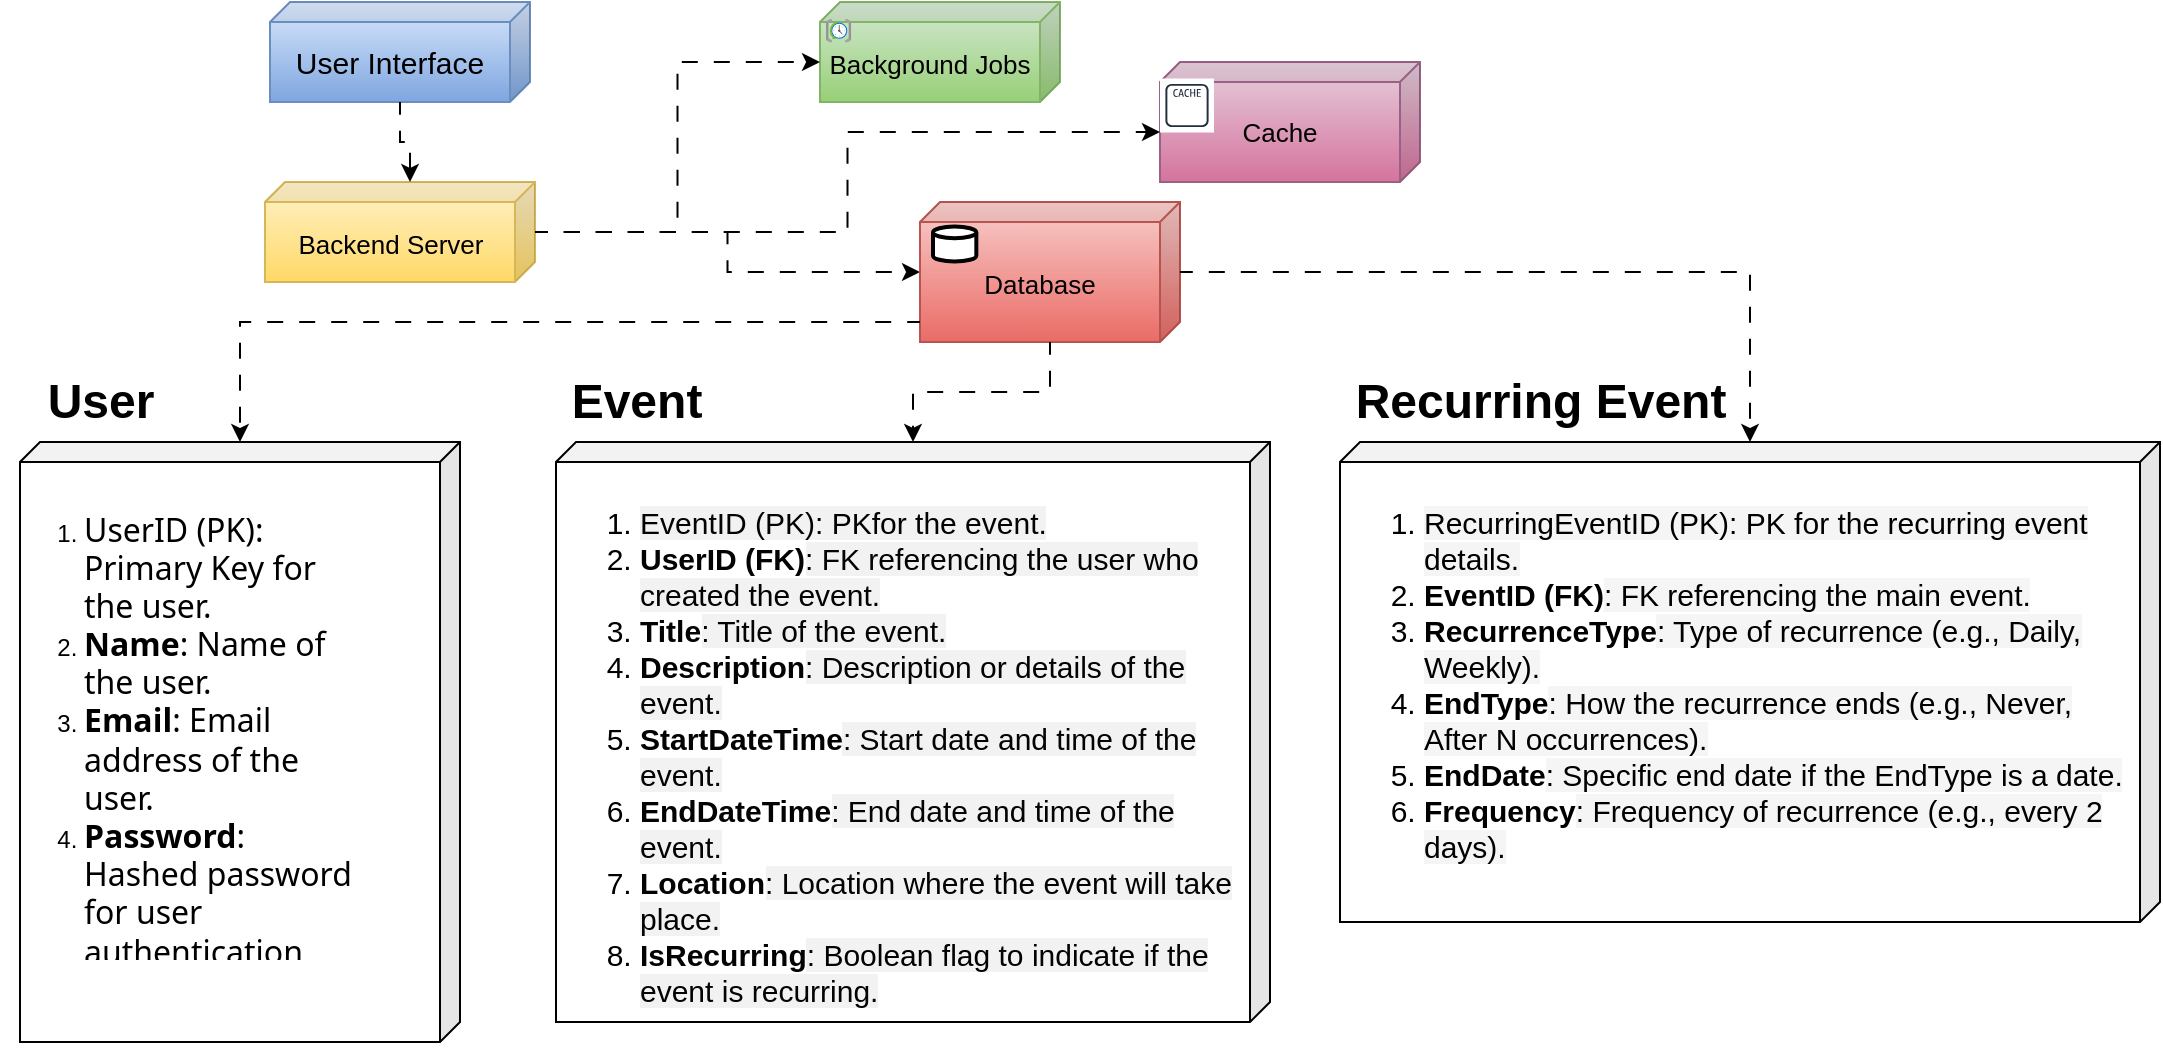 <mxfile version="21.8.0" type="github" pages="3">
  <diagram name="High Level" id="ygKmvQy7IcpZ4q00hGml">
    <mxGraphModel dx="1087" dy="578" grid="1" gridSize="10" guides="1" tooltips="1" connect="1" arrows="1" fold="1" page="1" pageScale="1" pageWidth="850" pageHeight="1100" math="0" shadow="0">
      <root>
        <mxCell id="0" />
        <mxCell id="1" parent="0" />
        <mxCell id="VyK6y8ybYok0MNWkSeHh-1" value="User Interface" style="shape=cube;whiteSpace=wrap;html=1;boundedLbl=1;backgroundOutline=1;darkOpacity=0.05;darkOpacity2=0.1;flipH=1;size=10;fontSize=15;fillColor=#dae8fc;gradientColor=#7ea6e0;strokeColor=#6c8ebf;" vertex="1" parent="1">
          <mxGeometry x="225" y="30" width="130" height="50" as="geometry" />
        </mxCell>
        <mxCell id="VyK6y8ybYok0MNWkSeHh-148" style="edgeStyle=orthogonalEdgeStyle;rounded=0;orthogonalLoop=1;jettySize=auto;html=1;flowAnimation=1;" edge="1" parent="1" source="VyK6y8ybYok0MNWkSeHh-2" target="VyK6y8ybYok0MNWkSeHh-4">
          <mxGeometry relative="1" as="geometry" />
        </mxCell>
        <mxCell id="VyK6y8ybYok0MNWkSeHh-2" value="&lt;font style=&quot;font-size: 13px;&quot;&gt;Backend Server&lt;/font&gt;" style="shape=cube;whiteSpace=wrap;html=1;boundedLbl=1;backgroundOutline=1;darkOpacity=0.05;darkOpacity2=0.1;flipH=1;size=10;fontSize=15;fillColor=#fff2cc;gradientColor=#ffd966;strokeColor=#d6b656;" vertex="1" parent="1">
          <mxGeometry x="222.5" y="120" width="135" height="50" as="geometry" />
        </mxCell>
        <mxCell id="VyK6y8ybYok0MNWkSeHh-77" value="" style="group" vertex="1" connectable="0" parent="1">
          <mxGeometry x="100" y="250" width="295" height="300" as="geometry" />
        </mxCell>
        <mxCell id="VyK6y8ybYok0MNWkSeHh-8" value="" style="shape=cube;whiteSpace=wrap;html=1;boundedLbl=1;backgroundOutline=1;darkOpacity=0.05;darkOpacity2=0.1;flipH=1;size=10;fontSize=15;verticalAlign=top;align=left;" vertex="1" parent="VyK6y8ybYok0MNWkSeHh-77">
          <mxGeometry width="220.0" height="300" as="geometry" />
        </mxCell>
        <mxCell id="VyK6y8ybYok0MNWkSeHh-135" value="&lt;ol&gt;&lt;li&gt;&lt;span style=&quot;font-family: Söhne, ui-sans-serif, system-ui, -apple-system, &amp;quot;Segoe UI&amp;quot;, Roboto, Ubuntu, Cantarell, &amp;quot;Noto Sans&amp;quot;, sans-serif, &amp;quot;Helvetica Neue&amp;quot;, Arial, &amp;quot;Apple Color Emoji&amp;quot;, &amp;quot;Segoe UI Emoji&amp;quot;, &amp;quot;Segoe UI Symbol&amp;quot;, &amp;quot;Noto Color Emoji&amp;quot;; font-size: 16px;&quot;&gt;UserID (PK): Primary Key for the user.&lt;/span&gt;&lt;/li&gt;&lt;li&gt;&lt;span style=&quot;font-family: Söhne, ui-sans-serif, system-ui, -apple-system, &amp;quot;Segoe UI&amp;quot;, Roboto, Ubuntu, Cantarell, &amp;quot;Noto Sans&amp;quot;, sans-serif, &amp;quot;Helvetica Neue&amp;quot;, Arial, &amp;quot;Apple Color Emoji&amp;quot;, &amp;quot;Segoe UI Emoji&amp;quot;, &amp;quot;Segoe UI Symbol&amp;quot;, &amp;quot;Noto Color Emoji&amp;quot;; font-size: 16px; border: 0px solid rgb(217, 217, 227); box-sizing: border-box; --tw-border-spacing-x: 0; --tw-border-spacing-y: 0; --tw-translate-x: 0; --tw-translate-y: 0; --tw-rotate: 0; --tw-skew-x: 0; --tw-skew-y: 0; --tw-scale-x: 1; --tw-scale-y: 1; --tw-pan-x: ; --tw-pan-y: ; --tw-pinch-zoom: ; --tw-scroll-snap-strictness: proximity; --tw-gradient-from-position: ; --tw-gradient-via-position: ; --tw-gradient-to-position: ; --tw-ordinal: ; --tw-slashed-zero: ; --tw-numeric-figure: ; --tw-numeric-spacing: ; --tw-numeric-fraction: ; --tw-ring-inset: ; --tw-ring-offset-width: 0px; --tw-ring-offset-color: #fff; --tw-ring-color: rgba(69,89,164,.5); --tw-ring-offset-shadow: 0 0 transparent; --tw-ring-shadow: 0 0 transparent; --tw-shadow: 0 0 transparent; --tw-shadow-colored: 0 0 transparent; --tw-blur: ; --tw-brightness: ; --tw-contrast: ; --tw-grayscale: ; --tw-hue-rotate: ; --tw-invert: ; --tw-saturate: ; --tw-sepia: ; --tw-drop-shadow: ; --tw-backdrop-blur: ; --tw-backdrop-brightness: ; --tw-backdrop-contrast: ; --tw-backdrop-grayscale: ; --tw-backdrop-hue-rotate: ; --tw-backdrop-invert: ; --tw-backdrop-opacity: ; --tw-backdrop-saturate: ; --tw-backdrop-sepia: ; font-weight: 600;&quot;&gt;Name&lt;/span&gt;&lt;span style=&quot;font-family: Söhne, ui-sans-serif, system-ui, -apple-system, &amp;quot;Segoe UI&amp;quot;, Roboto, Ubuntu, Cantarell, &amp;quot;Noto Sans&amp;quot;, sans-serif, &amp;quot;Helvetica Neue&amp;quot;, Arial, &amp;quot;Apple Color Emoji&amp;quot;, &amp;quot;Segoe UI Emoji&amp;quot;, &amp;quot;Segoe UI Symbol&amp;quot;, &amp;quot;Noto Color Emoji&amp;quot;; font-size: 16px;&quot;&gt;: Name of the user.&lt;/span&gt;&lt;/li&gt;&lt;li&gt;&lt;span style=&quot;font-family: Söhne, ui-sans-serif, system-ui, -apple-system, &amp;quot;Segoe UI&amp;quot;, Roboto, Ubuntu, Cantarell, &amp;quot;Noto Sans&amp;quot;, sans-serif, &amp;quot;Helvetica Neue&amp;quot;, Arial, &amp;quot;Apple Color Emoji&amp;quot;, &amp;quot;Segoe UI Emoji&amp;quot;, &amp;quot;Segoe UI Symbol&amp;quot;, &amp;quot;Noto Color Emoji&amp;quot;; font-size: 16px; border: 0px solid rgb(217, 217, 227); box-sizing: border-box; --tw-border-spacing-x: 0; --tw-border-spacing-y: 0; --tw-translate-x: 0; --tw-translate-y: 0; --tw-rotate: 0; --tw-skew-x: 0; --tw-skew-y: 0; --tw-scale-x: 1; --tw-scale-y: 1; --tw-pan-x: ; --tw-pan-y: ; --tw-pinch-zoom: ; --tw-scroll-snap-strictness: proximity; --tw-gradient-from-position: ; --tw-gradient-via-position: ; --tw-gradient-to-position: ; --tw-ordinal: ; --tw-slashed-zero: ; --tw-numeric-figure: ; --tw-numeric-spacing: ; --tw-numeric-fraction: ; --tw-ring-inset: ; --tw-ring-offset-width: 0px; --tw-ring-offset-color: #fff; --tw-ring-color: rgba(69,89,164,.5); --tw-ring-offset-shadow: 0 0 transparent; --tw-ring-shadow: 0 0 transparent; --tw-shadow: 0 0 transparent; --tw-shadow-colored: 0 0 transparent; --tw-blur: ; --tw-brightness: ; --tw-contrast: ; --tw-grayscale: ; --tw-hue-rotate: ; --tw-invert: ; --tw-saturate: ; --tw-sepia: ; --tw-drop-shadow: ; --tw-backdrop-blur: ; --tw-backdrop-brightness: ; --tw-backdrop-contrast: ; --tw-backdrop-grayscale: ; --tw-backdrop-hue-rotate: ; --tw-backdrop-invert: ; --tw-backdrop-opacity: ; --tw-backdrop-saturate: ; --tw-backdrop-sepia: ; font-weight: 600;&quot;&gt;Email&lt;/span&gt;&lt;span style=&quot;font-family: Söhne, ui-sans-serif, system-ui, -apple-system, &amp;quot;Segoe UI&amp;quot;, Roboto, Ubuntu, Cantarell, &amp;quot;Noto Sans&amp;quot;, sans-serif, &amp;quot;Helvetica Neue&amp;quot;, Arial, &amp;quot;Apple Color Emoji&amp;quot;, &amp;quot;Segoe UI Emoji&amp;quot;, &amp;quot;Segoe UI Symbol&amp;quot;, &amp;quot;Noto Color Emoji&amp;quot;; font-size: 16px;&quot;&gt;: Email address of the user.&lt;/span&gt;&lt;/li&gt;&lt;li&gt;&lt;span style=&quot;font-family: Söhne, ui-sans-serif, system-ui, -apple-system, &amp;quot;Segoe UI&amp;quot;, Roboto, Ubuntu, Cantarell, &amp;quot;Noto Sans&amp;quot;, sans-serif, &amp;quot;Helvetica Neue&amp;quot;, Arial, &amp;quot;Apple Color Emoji&amp;quot;, &amp;quot;Segoe UI Emoji&amp;quot;, &amp;quot;Segoe UI Symbol&amp;quot;, &amp;quot;Noto Color Emoji&amp;quot;; font-size: 16px; border: 0px solid rgb(217, 217, 227); box-sizing: border-box; --tw-border-spacing-x: 0; --tw-border-spacing-y: 0; --tw-translate-x: 0; --tw-translate-y: 0; --tw-rotate: 0; --tw-skew-x: 0; --tw-skew-y: 0; --tw-scale-x: 1; --tw-scale-y: 1; --tw-pan-x: ; --tw-pan-y: ; --tw-pinch-zoom: ; --tw-scroll-snap-strictness: proximity; --tw-gradient-from-position: ; --tw-gradient-via-position: ; --tw-gradient-to-position: ; --tw-ordinal: ; --tw-slashed-zero: ; --tw-numeric-figure: ; --tw-numeric-spacing: ; --tw-numeric-fraction: ; --tw-ring-inset: ; --tw-ring-offset-width: 0px; --tw-ring-offset-color: #fff; --tw-ring-color: rgba(69,89,164,.5); --tw-ring-offset-shadow: 0 0 transparent; --tw-ring-shadow: 0 0 transparent; --tw-shadow: 0 0 transparent; --tw-shadow-colored: 0 0 transparent; --tw-blur: ; --tw-brightness: ; --tw-contrast: ; --tw-grayscale: ; --tw-hue-rotate: ; --tw-invert: ; --tw-saturate: ; --tw-sepia: ; --tw-drop-shadow: ; --tw-backdrop-blur: ; --tw-backdrop-brightness: ; --tw-backdrop-contrast: ; --tw-backdrop-grayscale: ; --tw-backdrop-hue-rotate: ; --tw-backdrop-invert: ; --tw-backdrop-opacity: ; --tw-backdrop-saturate: ; --tw-backdrop-sepia: ; font-weight: 600;&quot;&gt;Password&lt;/span&gt;&lt;span style=&quot;font-family: Söhne, ui-sans-serif, system-ui, -apple-system, &amp;quot;Segoe UI&amp;quot;, Roboto, Ubuntu, Cantarell, &amp;quot;Noto Sans&amp;quot;, sans-serif, &amp;quot;Helvetica Neue&amp;quot;, Arial, &amp;quot;Apple Color Emoji&amp;quot;, &amp;quot;Segoe UI Emoji&amp;quot;, &amp;quot;Segoe UI Symbol&amp;quot;, &amp;quot;Noto Color Emoji&amp;quot;; font-size: 16px;&quot;&gt;: Hashed password for user authentication&lt;/span&gt;&lt;/li&gt;&lt;/ol&gt;" style="text;strokeColor=none;fillColor=none;html=1;whiteSpace=wrap;verticalAlign=middle;overflow=hidden;" vertex="1" parent="VyK6y8ybYok0MNWkSeHh-77">
          <mxGeometry x="-10" y="20" width="180" height="240" as="geometry" />
        </mxCell>
        <mxCell id="VyK6y8ybYok0MNWkSeHh-79" value="" style="group" vertex="1" connectable="0" parent="1">
          <mxGeometry x="395" y="280" width="775" height="280" as="geometry" />
        </mxCell>
        <mxCell id="VyK6y8ybYok0MNWkSeHh-10" value="&lt;ol&gt;&lt;li&gt;&lt;span style=&quot;background-color: rgb(243, 242, 242); color: rgb(3, 3, 3);&quot;&gt;EventID (PK): PKfor the event.&lt;/span&gt;&lt;/li&gt;&lt;li&gt;&lt;span style=&quot;color: rgb(3, 3, 3); border: 0px solid rgb(217, 217, 227); box-sizing: border-box; --tw-border-spacing-x: 0; --tw-border-spacing-y: 0; --tw-translate-x: 0; --tw-translate-y: 0; --tw-rotate: 0; --tw-skew-x: 0; --tw-skew-y: 0; --tw-scale-x: 1; --tw-scale-y: 1; --tw-pan-x: ; --tw-pan-y: ; --tw-pinch-zoom: ; --tw-scroll-snap-strictness: proximity; --tw-gradient-from-position: ; --tw-gradient-via-position: ; --tw-gradient-to-position: ; --tw-ordinal: ; --tw-slashed-zero: ; --tw-numeric-figure: ; --tw-numeric-spacing: ; --tw-numeric-fraction: ; --tw-ring-inset: ; --tw-ring-offset-width: 0px; --tw-ring-offset-color: #fff; --tw-ring-color: rgba(69,89,164,.5); --tw-ring-offset-shadow: 0 0 transparent; --tw-ring-shadow: 0 0 transparent; --tw-shadow: 0 0 transparent; --tw-shadow-colored: 0 0 transparent; --tw-blur: ; --tw-brightness: ; --tw-contrast: ; --tw-grayscale: ; --tw-hue-rotate: ; --tw-invert: ; --tw-saturate: ; --tw-sepia: ; --tw-drop-shadow: ; --tw-backdrop-blur: ; --tw-backdrop-brightness: ; --tw-backdrop-contrast: ; --tw-backdrop-grayscale: ; --tw-backdrop-hue-rotate: ; --tw-backdrop-invert: ; --tw-backdrop-opacity: ; --tw-backdrop-saturate: ; --tw-backdrop-sepia: ; font-weight: 600;&quot;&gt;UserID (FK)&lt;/span&gt;&lt;span style=&quot;background-color: rgb(243, 242, 242); color: rgb(3, 3, 3);&quot;&gt;: FK referencing the user who created the event.&lt;/span&gt;&lt;/li&gt;&lt;li&gt;&lt;span style=&quot;color: rgb(3, 3, 3); border: 0px solid rgb(217, 217, 227); box-sizing: border-box; --tw-border-spacing-x: 0; --tw-border-spacing-y: 0; --tw-translate-x: 0; --tw-translate-y: 0; --tw-rotate: 0; --tw-skew-x: 0; --tw-skew-y: 0; --tw-scale-x: 1; --tw-scale-y: 1; --tw-pan-x: ; --tw-pan-y: ; --tw-pinch-zoom: ; --tw-scroll-snap-strictness: proximity; --tw-gradient-from-position: ; --tw-gradient-via-position: ; --tw-gradient-to-position: ; --tw-ordinal: ; --tw-slashed-zero: ; --tw-numeric-figure: ; --tw-numeric-spacing: ; --tw-numeric-fraction: ; --tw-ring-inset: ; --tw-ring-offset-width: 0px; --tw-ring-offset-color: #fff; --tw-ring-color: rgba(69,89,164,.5); --tw-ring-offset-shadow: 0 0 transparent; --tw-ring-shadow: 0 0 transparent; --tw-shadow: 0 0 transparent; --tw-shadow-colored: 0 0 transparent; --tw-blur: ; --tw-brightness: ; --tw-contrast: ; --tw-grayscale: ; --tw-hue-rotate: ; --tw-invert: ; --tw-saturate: ; --tw-sepia: ; --tw-drop-shadow: ; --tw-backdrop-blur: ; --tw-backdrop-brightness: ; --tw-backdrop-contrast: ; --tw-backdrop-grayscale: ; --tw-backdrop-hue-rotate: ; --tw-backdrop-invert: ; --tw-backdrop-opacity: ; --tw-backdrop-saturate: ; --tw-backdrop-sepia: ; font-weight: 600;&quot;&gt;Title&lt;/span&gt;&lt;span style=&quot;background-color: rgb(243, 242, 242); color: rgb(3, 3, 3);&quot;&gt;: Title of the event.&lt;/span&gt;&lt;/li&gt;&lt;li&gt;&lt;span style=&quot;color: rgb(3, 3, 3); border: 0px solid rgb(217, 217, 227); box-sizing: border-box; --tw-border-spacing-x: 0; --tw-border-spacing-y: 0; --tw-translate-x: 0; --tw-translate-y: 0; --tw-rotate: 0; --tw-skew-x: 0; --tw-skew-y: 0; --tw-scale-x: 1; --tw-scale-y: 1; --tw-pan-x: ; --tw-pan-y: ; --tw-pinch-zoom: ; --tw-scroll-snap-strictness: proximity; --tw-gradient-from-position: ; --tw-gradient-via-position: ; --tw-gradient-to-position: ; --tw-ordinal: ; --tw-slashed-zero: ; --tw-numeric-figure: ; --tw-numeric-spacing: ; --tw-numeric-fraction: ; --tw-ring-inset: ; --tw-ring-offset-width: 0px; --tw-ring-offset-color: #fff; --tw-ring-color: rgba(69,89,164,.5); --tw-ring-offset-shadow: 0 0 transparent; --tw-ring-shadow: 0 0 transparent; --tw-shadow: 0 0 transparent; --tw-shadow-colored: 0 0 transparent; --tw-blur: ; --tw-brightness: ; --tw-contrast: ; --tw-grayscale: ; --tw-hue-rotate: ; --tw-invert: ; --tw-saturate: ; --tw-sepia: ; --tw-drop-shadow: ; --tw-backdrop-blur: ; --tw-backdrop-brightness: ; --tw-backdrop-contrast: ; --tw-backdrop-grayscale: ; --tw-backdrop-hue-rotate: ; --tw-backdrop-invert: ; --tw-backdrop-opacity: ; --tw-backdrop-saturate: ; --tw-backdrop-sepia: ; font-weight: 600;&quot;&gt;Description&lt;/span&gt;&lt;span style=&quot;background-color: rgb(243, 242, 242); color: rgb(3, 3, 3);&quot;&gt;: Description or details of the event.&lt;/span&gt;&lt;/li&gt;&lt;li&gt;&lt;span style=&quot;color: rgb(3, 3, 3); border: 0px solid rgb(217, 217, 227); box-sizing: border-box; --tw-border-spacing-x: 0; --tw-border-spacing-y: 0; --tw-translate-x: 0; --tw-translate-y: 0; --tw-rotate: 0; --tw-skew-x: 0; --tw-skew-y: 0; --tw-scale-x: 1; --tw-scale-y: 1; --tw-pan-x: ; --tw-pan-y: ; --tw-pinch-zoom: ; --tw-scroll-snap-strictness: proximity; --tw-gradient-from-position: ; --tw-gradient-via-position: ; --tw-gradient-to-position: ; --tw-ordinal: ; --tw-slashed-zero: ; --tw-numeric-figure: ; --tw-numeric-spacing: ; --tw-numeric-fraction: ; --tw-ring-inset: ; --tw-ring-offset-width: 0px; --tw-ring-offset-color: #fff; --tw-ring-color: rgba(69,89,164,.5); --tw-ring-offset-shadow: 0 0 transparent; --tw-ring-shadow: 0 0 transparent; --tw-shadow: 0 0 transparent; --tw-shadow-colored: 0 0 transparent; --tw-blur: ; --tw-brightness: ; --tw-contrast: ; --tw-grayscale: ; --tw-hue-rotate: ; --tw-invert: ; --tw-saturate: ; --tw-sepia: ; --tw-drop-shadow: ; --tw-backdrop-blur: ; --tw-backdrop-brightness: ; --tw-backdrop-contrast: ; --tw-backdrop-grayscale: ; --tw-backdrop-hue-rotate: ; --tw-backdrop-invert: ; --tw-backdrop-opacity: ; --tw-backdrop-saturate: ; --tw-backdrop-sepia: ; font-weight: 600;&quot;&gt;StartDateTime&lt;/span&gt;&lt;span style=&quot;background-color: rgb(243, 242, 242); color: rgb(3, 3, 3);&quot;&gt;: Start date and time of the event.&lt;/span&gt;&lt;/li&gt;&lt;li&gt;&lt;span style=&quot;color: rgb(3, 3, 3); border: 0px solid rgb(217, 217, 227); box-sizing: border-box; --tw-border-spacing-x: 0; --tw-border-spacing-y: 0; --tw-translate-x: 0; --tw-translate-y: 0; --tw-rotate: 0; --tw-skew-x: 0; --tw-skew-y: 0; --tw-scale-x: 1; --tw-scale-y: 1; --tw-pan-x: ; --tw-pan-y: ; --tw-pinch-zoom: ; --tw-scroll-snap-strictness: proximity; --tw-gradient-from-position: ; --tw-gradient-via-position: ; --tw-gradient-to-position: ; --tw-ordinal: ; --tw-slashed-zero: ; --tw-numeric-figure: ; --tw-numeric-spacing: ; --tw-numeric-fraction: ; --tw-ring-inset: ; --tw-ring-offset-width: 0px; --tw-ring-offset-color: #fff; --tw-ring-color: rgba(69,89,164,.5); --tw-ring-offset-shadow: 0 0 transparent; --tw-ring-shadow: 0 0 transparent; --tw-shadow: 0 0 transparent; --tw-shadow-colored: 0 0 transparent; --tw-blur: ; --tw-brightness: ; --tw-contrast: ; --tw-grayscale: ; --tw-hue-rotate: ; --tw-invert: ; --tw-saturate: ; --tw-sepia: ; --tw-drop-shadow: ; --tw-backdrop-blur: ; --tw-backdrop-brightness: ; --tw-backdrop-contrast: ; --tw-backdrop-grayscale: ; --tw-backdrop-hue-rotate: ; --tw-backdrop-invert: ; --tw-backdrop-opacity: ; --tw-backdrop-saturate: ; --tw-backdrop-sepia: ; font-weight: 600;&quot;&gt;EndDateTime&lt;/span&gt;&lt;span style=&quot;background-color: rgb(243, 242, 242); color: rgb(3, 3, 3);&quot;&gt;: End date and time of the event.&lt;/span&gt;&lt;/li&gt;&lt;li&gt;&lt;span style=&quot;color: rgb(3, 3, 3); border: 0px solid rgb(217, 217, 227); box-sizing: border-box; --tw-border-spacing-x: 0; --tw-border-spacing-y: 0; --tw-translate-x: 0; --tw-translate-y: 0; --tw-rotate: 0; --tw-skew-x: 0; --tw-skew-y: 0; --tw-scale-x: 1; --tw-scale-y: 1; --tw-pan-x: ; --tw-pan-y: ; --tw-pinch-zoom: ; --tw-scroll-snap-strictness: proximity; --tw-gradient-from-position: ; --tw-gradient-via-position: ; --tw-gradient-to-position: ; --tw-ordinal: ; --tw-slashed-zero: ; --tw-numeric-figure: ; --tw-numeric-spacing: ; --tw-numeric-fraction: ; --tw-ring-inset: ; --tw-ring-offset-width: 0px; --tw-ring-offset-color: #fff; --tw-ring-color: rgba(69,89,164,.5); --tw-ring-offset-shadow: 0 0 transparent; --tw-ring-shadow: 0 0 transparent; --tw-shadow: 0 0 transparent; --tw-shadow-colored: 0 0 transparent; --tw-blur: ; --tw-brightness: ; --tw-contrast: ; --tw-grayscale: ; --tw-hue-rotate: ; --tw-invert: ; --tw-saturate: ; --tw-sepia: ; --tw-drop-shadow: ; --tw-backdrop-blur: ; --tw-backdrop-brightness: ; --tw-backdrop-contrast: ; --tw-backdrop-grayscale: ; --tw-backdrop-hue-rotate: ; --tw-backdrop-invert: ; --tw-backdrop-opacity: ; --tw-backdrop-saturate: ; --tw-backdrop-sepia: ; font-weight: 600;&quot;&gt;Location&lt;/span&gt;&lt;span style=&quot;background-color: rgb(243, 242, 242); color: rgb(3, 3, 3);&quot;&gt;: Location where the event will take place.&lt;/span&gt;&lt;/li&gt;&lt;li&gt;&lt;span style=&quot;color: rgb(3, 3, 3); border: 0px solid rgb(217, 217, 227); box-sizing: border-box; --tw-border-spacing-x: 0; --tw-border-spacing-y: 0; --tw-translate-x: 0; --tw-translate-y: 0; --tw-rotate: 0; --tw-skew-x: 0; --tw-skew-y: 0; --tw-scale-x: 1; --tw-scale-y: 1; --tw-pan-x: ; --tw-pan-y: ; --tw-pinch-zoom: ; --tw-scroll-snap-strictness: proximity; --tw-gradient-from-position: ; --tw-gradient-via-position: ; --tw-gradient-to-position: ; --tw-ordinal: ; --tw-slashed-zero: ; --tw-numeric-figure: ; --tw-numeric-spacing: ; --tw-numeric-fraction: ; --tw-ring-inset: ; --tw-ring-offset-width: 0px; --tw-ring-offset-color: #fff; --tw-ring-color: rgba(69,89,164,.5); --tw-ring-offset-shadow: 0 0 transparent; --tw-ring-shadow: 0 0 transparent; --tw-shadow: 0 0 transparent; --tw-shadow-colored: 0 0 transparent; --tw-blur: ; --tw-brightness: ; --tw-contrast: ; --tw-grayscale: ; --tw-hue-rotate: ; --tw-invert: ; --tw-saturate: ; --tw-sepia: ; --tw-drop-shadow: ; --tw-backdrop-blur: ; --tw-backdrop-brightness: ; --tw-backdrop-contrast: ; --tw-backdrop-grayscale: ; --tw-backdrop-hue-rotate: ; --tw-backdrop-invert: ; --tw-backdrop-opacity: ; --tw-backdrop-saturate: ; --tw-backdrop-sepia: ; font-weight: 600;&quot;&gt;IsRecurring&lt;/span&gt;&lt;span style=&quot;background-color: rgb(243, 242, 242); color: rgb(3, 3, 3);&quot;&gt;: Boolean flag to indicate if the event is recurring.&lt;/span&gt;&lt;/li&gt;&lt;/ol&gt;" style="shape=cube;whiteSpace=wrap;html=1;boundedLbl=1;backgroundOutline=1;darkOpacity=0.05;darkOpacity2=0.1;flipH=1;size=10;fontSize=15;verticalAlign=top;align=left;" vertex="1" parent="VyK6y8ybYok0MNWkSeHh-79">
          <mxGeometry x="-27" y="-30" width="357" height="290" as="geometry" />
        </mxCell>
        <mxCell id="VyK6y8ybYok0MNWkSeHh-11" value="&lt;ol&gt;&lt;li&gt;&lt;span style=&quot;background-color: rgb(245, 245, 245);&quot;&gt;RecurringEventID (PK): PK for the recurring event details.&lt;/span&gt;&lt;/li&gt;&lt;li&gt;&lt;span style=&quot;border: 0px solid rgb(217, 217, 227); box-sizing: border-box; --tw-border-spacing-x: 0; --tw-border-spacing-y: 0; --tw-translate-x: 0; --tw-translate-y: 0; --tw-rotate: 0; --tw-skew-x: 0; --tw-skew-y: 0; --tw-scale-x: 1; --tw-scale-y: 1; --tw-pan-x: ; --tw-pan-y: ; --tw-pinch-zoom: ; --tw-scroll-snap-strictness: proximity; --tw-gradient-from-position: ; --tw-gradient-via-position: ; --tw-gradient-to-position: ; --tw-ordinal: ; --tw-slashed-zero: ; --tw-numeric-figure: ; --tw-numeric-spacing: ; --tw-numeric-fraction: ; --tw-ring-inset: ; --tw-ring-offset-width: 0px; --tw-ring-offset-color: #fff; --tw-ring-color: rgba(69,89,164,.5); --tw-ring-offset-shadow: 0 0 transparent; --tw-ring-shadow: 0 0 transparent; --tw-shadow: 0 0 transparent; --tw-shadow-colored: 0 0 transparent; --tw-blur: ; --tw-brightness: ; --tw-contrast: ; --tw-grayscale: ; --tw-hue-rotate: ; --tw-invert: ; --tw-saturate: ; --tw-sepia: ; --tw-drop-shadow: ; --tw-backdrop-blur: ; --tw-backdrop-brightness: ; --tw-backdrop-contrast: ; --tw-backdrop-grayscale: ; --tw-backdrop-hue-rotate: ; --tw-backdrop-invert: ; --tw-backdrop-opacity: ; --tw-backdrop-saturate: ; --tw-backdrop-sepia: ; font-weight: 600;&quot;&gt;EventID (FK)&lt;/span&gt;&lt;span style=&quot;background-color: rgb(245, 245, 245);&quot;&gt;: FK referencing the main event.&lt;/span&gt;&lt;/li&gt;&lt;li&gt;&lt;span style=&quot;border: 0px solid rgb(217, 217, 227); box-sizing: border-box; --tw-border-spacing-x: 0; --tw-border-spacing-y: 0; --tw-translate-x: 0; --tw-translate-y: 0; --tw-rotate: 0; --tw-skew-x: 0; --tw-skew-y: 0; --tw-scale-x: 1; --tw-scale-y: 1; --tw-pan-x: ; --tw-pan-y: ; --tw-pinch-zoom: ; --tw-scroll-snap-strictness: proximity; --tw-gradient-from-position: ; --tw-gradient-via-position: ; --tw-gradient-to-position: ; --tw-ordinal: ; --tw-slashed-zero: ; --tw-numeric-figure: ; --tw-numeric-spacing: ; --tw-numeric-fraction: ; --tw-ring-inset: ; --tw-ring-offset-width: 0px; --tw-ring-offset-color: #fff; --tw-ring-color: rgba(69,89,164,.5); --tw-ring-offset-shadow: 0 0 transparent; --tw-ring-shadow: 0 0 transparent; --tw-shadow: 0 0 transparent; --tw-shadow-colored: 0 0 transparent; --tw-blur: ; --tw-brightness: ; --tw-contrast: ; --tw-grayscale: ; --tw-hue-rotate: ; --tw-invert: ; --tw-saturate: ; --tw-sepia: ; --tw-drop-shadow: ; --tw-backdrop-blur: ; --tw-backdrop-brightness: ; --tw-backdrop-contrast: ; --tw-backdrop-grayscale: ; --tw-backdrop-hue-rotate: ; --tw-backdrop-invert: ; --tw-backdrop-opacity: ; --tw-backdrop-saturate: ; --tw-backdrop-sepia: ; font-weight: 600;&quot;&gt;RecurrenceType&lt;/span&gt;&lt;span style=&quot;background-color: rgb(245, 245, 245);&quot;&gt;: Type of recurrence (e.g., Daily, Weekly).&lt;/span&gt;&lt;/li&gt;&lt;li&gt;&lt;span style=&quot;border: 0px solid rgb(217, 217, 227); box-sizing: border-box; --tw-border-spacing-x: 0; --tw-border-spacing-y: 0; --tw-translate-x: 0; --tw-translate-y: 0; --tw-rotate: 0; --tw-skew-x: 0; --tw-skew-y: 0; --tw-scale-x: 1; --tw-scale-y: 1; --tw-pan-x: ; --tw-pan-y: ; --tw-pinch-zoom: ; --tw-scroll-snap-strictness: proximity; --tw-gradient-from-position: ; --tw-gradient-via-position: ; --tw-gradient-to-position: ; --tw-ordinal: ; --tw-slashed-zero: ; --tw-numeric-figure: ; --tw-numeric-spacing: ; --tw-numeric-fraction: ; --tw-ring-inset: ; --tw-ring-offset-width: 0px; --tw-ring-offset-color: #fff; --tw-ring-color: rgba(69,89,164,.5); --tw-ring-offset-shadow: 0 0 transparent; --tw-ring-shadow: 0 0 transparent; --tw-shadow: 0 0 transparent; --tw-shadow-colored: 0 0 transparent; --tw-blur: ; --tw-brightness: ; --tw-contrast: ; --tw-grayscale: ; --tw-hue-rotate: ; --tw-invert: ; --tw-saturate: ; --tw-sepia: ; --tw-drop-shadow: ; --tw-backdrop-blur: ; --tw-backdrop-brightness: ; --tw-backdrop-contrast: ; --tw-backdrop-grayscale: ; --tw-backdrop-hue-rotate: ; --tw-backdrop-invert: ; --tw-backdrop-opacity: ; --tw-backdrop-saturate: ; --tw-backdrop-sepia: ; font-weight: 600;&quot;&gt;EndType&lt;/span&gt;&lt;span style=&quot;background-color: rgb(245, 245, 245);&quot;&gt;: How the recurrence ends (e.g., Never, After N occurrences).&lt;/span&gt;&lt;/li&gt;&lt;li&gt;&lt;span style=&quot;border: 0px solid rgb(217, 217, 227); box-sizing: border-box; --tw-border-spacing-x: 0; --tw-border-spacing-y: 0; --tw-translate-x: 0; --tw-translate-y: 0; --tw-rotate: 0; --tw-skew-x: 0; --tw-skew-y: 0; --tw-scale-x: 1; --tw-scale-y: 1; --tw-pan-x: ; --tw-pan-y: ; --tw-pinch-zoom: ; --tw-scroll-snap-strictness: proximity; --tw-gradient-from-position: ; --tw-gradient-via-position: ; --tw-gradient-to-position: ; --tw-ordinal: ; --tw-slashed-zero: ; --tw-numeric-figure: ; --tw-numeric-spacing: ; --tw-numeric-fraction: ; --tw-ring-inset: ; --tw-ring-offset-width: 0px; --tw-ring-offset-color: #fff; --tw-ring-color: rgba(69,89,164,.5); --tw-ring-offset-shadow: 0 0 transparent; --tw-ring-shadow: 0 0 transparent; --tw-shadow: 0 0 transparent; --tw-shadow-colored: 0 0 transparent; --tw-blur: ; --tw-brightness: ; --tw-contrast: ; --tw-grayscale: ; --tw-hue-rotate: ; --tw-invert: ; --tw-saturate: ; --tw-sepia: ; --tw-drop-shadow: ; --tw-backdrop-blur: ; --tw-backdrop-brightness: ; --tw-backdrop-contrast: ; --tw-backdrop-grayscale: ; --tw-backdrop-hue-rotate: ; --tw-backdrop-invert: ; --tw-backdrop-opacity: ; --tw-backdrop-saturate: ; --tw-backdrop-sepia: ; font-weight: 600;&quot;&gt;EndDate&lt;/span&gt;&lt;span style=&quot;background-color: rgb(245, 245, 245);&quot;&gt;: Specific end date if the EndType is a date.&lt;/span&gt;&lt;/li&gt;&lt;li&gt;&lt;span style=&quot;border: 0px solid rgb(217, 217, 227); box-sizing: border-box; --tw-border-spacing-x: 0; --tw-border-spacing-y: 0; --tw-translate-x: 0; --tw-translate-y: 0; --tw-rotate: 0; --tw-skew-x: 0; --tw-skew-y: 0; --tw-scale-x: 1; --tw-scale-y: 1; --tw-pan-x: ; --tw-pan-y: ; --tw-pinch-zoom: ; --tw-scroll-snap-strictness: proximity; --tw-gradient-from-position: ; --tw-gradient-via-position: ; --tw-gradient-to-position: ; --tw-ordinal: ; --tw-slashed-zero: ; --tw-numeric-figure: ; --tw-numeric-spacing: ; --tw-numeric-fraction: ; --tw-ring-inset: ; --tw-ring-offset-width: 0px; --tw-ring-offset-color: #fff; --tw-ring-color: rgba(69,89,164,.5); --tw-ring-offset-shadow: 0 0 transparent; --tw-ring-shadow: 0 0 transparent; --tw-shadow: 0 0 transparent; --tw-shadow-colored: 0 0 transparent; --tw-blur: ; --tw-brightness: ; --tw-contrast: ; --tw-grayscale: ; --tw-hue-rotate: ; --tw-invert: ; --tw-saturate: ; --tw-sepia: ; --tw-drop-shadow: ; --tw-backdrop-blur: ; --tw-backdrop-brightness: ; --tw-backdrop-contrast: ; --tw-backdrop-grayscale: ; --tw-backdrop-hue-rotate: ; --tw-backdrop-invert: ; --tw-backdrop-opacity: ; --tw-backdrop-saturate: ; --tw-backdrop-sepia: ; font-weight: 600;&quot;&gt;Frequency&lt;/span&gt;&lt;span style=&quot;background-color: rgb(245, 245, 245);&quot;&gt;: Frequency of recurrence (e.g., every 2 days).&lt;/span&gt;&lt;/li&gt;&lt;/ol&gt;" style="shape=cube;whiteSpace=wrap;html=1;boundedLbl=1;backgroundOutline=1;darkOpacity=0.05;darkOpacity2=0.1;flipH=1;size=10;fontSize=15;verticalAlign=top;align=left;" vertex="1" parent="VyK6y8ybYok0MNWkSeHh-79">
          <mxGeometry x="365" y="-30" width="410" height="240" as="geometry" />
        </mxCell>
        <mxCell id="VyK6y8ybYok0MNWkSeHh-136" value="" style="group" vertex="1" connectable="0" parent="1">
          <mxGeometry x="550" y="130" width="130" height="70" as="geometry" />
        </mxCell>
        <mxCell id="VyK6y8ybYok0MNWkSeHh-4" value="&lt;font style=&quot;font-size: 13px;&quot;&gt;Database&lt;/font&gt;" style="shape=cube;whiteSpace=wrap;html=1;boundedLbl=1;backgroundOutline=1;darkOpacity=0.05;darkOpacity2=0.1;flipH=1;size=10;fontSize=15;fillColor=#f8cecc;gradientColor=#ea6b66;strokeColor=#b85450;" vertex="1" parent="VyK6y8ybYok0MNWkSeHh-136">
          <mxGeometry width="130" height="70" as="geometry" />
        </mxCell>
        <mxCell id="VyK6y8ybYok0MNWkSeHh-3" value="" style="strokeWidth=2;html=1;shape=mxgraph.flowchart.database;whiteSpace=wrap;" vertex="1" parent="VyK6y8ybYok0MNWkSeHh-136">
          <mxGeometry x="6.5" y="12.25" width="21.667" height="17.5" as="geometry" />
        </mxCell>
        <mxCell id="VyK6y8ybYok0MNWkSeHh-137" value="" style="group" vertex="1" connectable="0" parent="1">
          <mxGeometry x="670" y="60" width="130" height="60" as="geometry" />
        </mxCell>
        <mxCell id="VyK6y8ybYok0MNWkSeHh-5" value="Cache" style="shape=cube;whiteSpace=wrap;html=1;boundedLbl=1;backgroundOutline=1;darkOpacity=0.05;darkOpacity2=0.1;flipH=1;size=10;fontSize=13;fillColor=#e6d0de;gradientColor=#d5739d;strokeColor=#996185;" vertex="1" parent="VyK6y8ybYok0MNWkSeHh-137">
          <mxGeometry width="130" height="60" as="geometry" />
        </mxCell>
        <mxCell id="VyK6y8ybYok0MNWkSeHh-6" value="" style="sketch=0;outlineConnect=0;fontColor=#232F3E;gradientColor=none;strokeColor=#232F3E;fillColor=#ffffff;dashed=0;verticalLabelPosition=bottom;verticalAlign=top;align=center;html=1;fontSize=12;fontStyle=0;aspect=fixed;shape=mxgraph.aws4.resourceIcon;resIcon=mxgraph.aws4.cache_node;" vertex="1" parent="VyK6y8ybYok0MNWkSeHh-137">
          <mxGeometry y="8.25" width="27" height="27" as="geometry" />
        </mxCell>
        <mxCell id="VyK6y8ybYok0MNWkSeHh-138" value="" style="group" vertex="1" connectable="0" parent="1">
          <mxGeometry x="500" y="30" width="120" height="50" as="geometry" />
        </mxCell>
        <mxCell id="VyK6y8ybYok0MNWkSeHh-7" value="&lt;font style=&quot;font-size: 13px;&quot;&gt;Background Jobs&lt;/font&gt;" style="shape=cube;whiteSpace=wrap;html=1;boundedLbl=1;backgroundOutline=1;darkOpacity=0.05;darkOpacity2=0.1;flipH=1;size=10;fontSize=15;fillColor=#d5e8d4;gradientColor=#97d077;strokeColor=#82b366;" vertex="1" parent="VyK6y8ybYok0MNWkSeHh-138">
          <mxGeometry width="120" height="50" as="geometry" />
        </mxCell>
        <mxCell id="VyK6y8ybYok0MNWkSeHh-9" value="" style="image;aspect=fixed;html=1;points=[];align=center;fontSize=12;image=img/lib/azure2/management_governance/Scheduler_Job_Collections.svg;" vertex="1" parent="VyK6y8ybYok0MNWkSeHh-138">
          <mxGeometry x="3" y="8.438" width="12.619" height="11.875" as="geometry" />
        </mxCell>
        <mxCell id="VyK6y8ybYok0MNWkSeHh-139" value="User" style="text;strokeColor=none;fillColor=none;html=1;fontSize=24;fontStyle=1;verticalAlign=middle;align=center;" vertex="1" parent="1">
          <mxGeometry x="90" y="210" width="100" height="40" as="geometry" />
        </mxCell>
        <mxCell id="VyK6y8ybYok0MNWkSeHh-140" value="Event" style="text;strokeColor=none;fillColor=none;html=1;fontSize=24;fontStyle=1;verticalAlign=middle;align=center;" vertex="1" parent="1">
          <mxGeometry x="357.5" y="210" width="100" height="40" as="geometry" />
        </mxCell>
        <mxCell id="VyK6y8ybYok0MNWkSeHh-141" value="Recurring Event" style="text;strokeColor=none;fillColor=none;html=1;fontSize=24;fontStyle=1;verticalAlign=middle;align=center;" vertex="1" parent="1">
          <mxGeometry x="810" y="210" width="100" height="40" as="geometry" />
        </mxCell>
        <mxCell id="VyK6y8ybYok0MNWkSeHh-142" style="edgeStyle=orthogonalEdgeStyle;rounded=0;orthogonalLoop=1;jettySize=auto;html=1;entryX=0;entryY=0;entryDx=62.5;entryDy=0;entryPerimeter=0;flowAnimation=1;" edge="1" parent="1" source="VyK6y8ybYok0MNWkSeHh-1" target="VyK6y8ybYok0MNWkSeHh-2">
          <mxGeometry relative="1" as="geometry" />
        </mxCell>
        <mxCell id="VyK6y8ybYok0MNWkSeHh-146" style="edgeStyle=orthogonalEdgeStyle;rounded=0;orthogonalLoop=1;jettySize=auto;html=1;entryX=0;entryY=0;entryDx=120;entryDy=30;entryPerimeter=0;flowAnimation=1;" edge="1" parent="1" source="VyK6y8ybYok0MNWkSeHh-2" target="VyK6y8ybYok0MNWkSeHh-7">
          <mxGeometry relative="1" as="geometry" />
        </mxCell>
        <mxCell id="VyK6y8ybYok0MNWkSeHh-147" style="edgeStyle=orthogonalEdgeStyle;rounded=0;orthogonalLoop=1;jettySize=auto;html=1;entryX=0;entryY=0;entryDx=130;entryDy=35;entryPerimeter=0;flowAnimation=1;" edge="1" parent="1" source="VyK6y8ybYok0MNWkSeHh-2" target="VyK6y8ybYok0MNWkSeHh-5">
          <mxGeometry relative="1" as="geometry" />
        </mxCell>
        <mxCell id="VyK6y8ybYok0MNWkSeHh-149" style="edgeStyle=orthogonalEdgeStyle;rounded=0;orthogonalLoop=1;jettySize=auto;html=1;flowAnimation=1;" edge="1" parent="1" source="VyK6y8ybYok0MNWkSeHh-4" target="VyK6y8ybYok0MNWkSeHh-8">
          <mxGeometry relative="1" as="geometry">
            <Array as="points">
              <mxPoint x="210" y="190" />
            </Array>
          </mxGeometry>
        </mxCell>
        <mxCell id="VyK6y8ybYok0MNWkSeHh-150" style="edgeStyle=orthogonalEdgeStyle;rounded=0;orthogonalLoop=1;jettySize=auto;html=1;flowAnimation=1;" edge="1" parent="1" source="VyK6y8ybYok0MNWkSeHh-4" target="VyK6y8ybYok0MNWkSeHh-10">
          <mxGeometry relative="1" as="geometry" />
        </mxCell>
        <mxCell id="VyK6y8ybYok0MNWkSeHh-151" style="edgeStyle=orthogonalEdgeStyle;rounded=0;orthogonalLoop=1;jettySize=auto;html=1;flowAnimation=1;" edge="1" parent="1" source="VyK6y8ybYok0MNWkSeHh-4" target="VyK6y8ybYok0MNWkSeHh-11">
          <mxGeometry relative="1" as="geometry" />
        </mxCell>
      </root>
    </mxGraphModel>
  </diagram>
  <diagram id="O4xOPP4LcNrt9Yfd1AXk" name="Stack 1">
    <mxGraphModel dx="924" dy="491" grid="1" gridSize="10" guides="1" tooltips="1" connect="1" arrows="1" fold="1" page="1" pageScale="1" pageWidth="850" pageHeight="1100" math="0" shadow="0">
      <root>
        <mxCell id="0" />
        <mxCell id="1" parent="0" />
        <mxCell id="kq9Nw_mmzkGPeUwiOdgm-9" style="edgeStyle=orthogonalEdgeStyle;rounded=1;hachureGap=4;orthogonalLoop=1;jettySize=auto;html=1;entryX=0;entryY=0.5;entryDx=0;entryDy=0;fontFamily=Architects Daughter;fontSource=https%3A%2F%2Ffonts.googleapis.com%2Fcss%3Ffamily%3DArchitects%2BDaughter;fontSize=16;flowAnimation=1;" edge="1" parent="1" source="kq9Nw_mmzkGPeUwiOdgm-1" target="kq9Nw_mmzkGPeUwiOdgm-4">
          <mxGeometry relative="1" as="geometry" />
        </mxCell>
        <mxCell id="kq9Nw_mmzkGPeUwiOdgm-1" value="User&lt;br&gt;(Browser/App)" style="rounded=1;whiteSpace=wrap;html=1;fillColor=#ffcc99;strokeColor=#36393d;" vertex="1" parent="1">
          <mxGeometry x="130" y="100" width="110" height="40" as="geometry" />
        </mxCell>
        <mxCell id="kq9Nw_mmzkGPeUwiOdgm-2" value="Authentication Service" style="rounded=1;whiteSpace=wrap;html=1;fillColor=#ffcccc;strokeColor=#36393d;" vertex="1" parent="1">
          <mxGeometry x="210" y="290" width="110" height="40" as="geometry" />
        </mxCell>
        <mxCell id="kq9Nw_mmzkGPeUwiOdgm-3" value="Notification Service" style="rounded=1;whiteSpace=wrap;html=1;fillColor=#f9f7ed;strokeColor=#36393d;" vertex="1" parent="1">
          <mxGeometry x="70" y="290" width="110" height="40" as="geometry" />
        </mxCell>
        <mxCell id="kq9Nw_mmzkGPeUwiOdgm-13" style="edgeStyle=orthogonalEdgeStyle;rounded=1;hachureGap=4;orthogonalLoop=1;jettySize=auto;html=1;entryX=0.5;entryY=0;entryDx=0;entryDy=0;fontFamily=Architects Daughter;fontSource=https%3A%2F%2Ffonts.googleapis.com%2Fcss%3Ffamily%3DArchitects%2BDaughter;fontSize=16;flowAnimation=1;" edge="1" parent="1" source="kq9Nw_mmzkGPeUwiOdgm-4" target="kq9Nw_mmzkGPeUwiOdgm-3">
          <mxGeometry relative="1" as="geometry" />
        </mxCell>
        <mxCell id="kq9Nw_mmzkGPeUwiOdgm-14" style="edgeStyle=orthogonalEdgeStyle;rounded=1;hachureGap=4;orthogonalLoop=1;jettySize=auto;html=1;fontFamily=Architects Daughter;fontSource=https%3A%2F%2Ffonts.googleapis.com%2Fcss%3Ffamily%3DArchitects%2BDaughter;fontSize=16;flowAnimation=1;" edge="1" parent="1" source="kq9Nw_mmzkGPeUwiOdgm-4" target="kq9Nw_mmzkGPeUwiOdgm-2">
          <mxGeometry relative="1" as="geometry" />
        </mxCell>
        <mxCell id="kq9Nw_mmzkGPeUwiOdgm-15" style="edgeStyle=orthogonalEdgeStyle;rounded=1;hachureGap=4;orthogonalLoop=1;jettySize=auto;html=1;fontFamily=Architects Daughter;fontSource=https%3A%2F%2Ffonts.googleapis.com%2Fcss%3Ffamily%3DArchitects%2BDaughter;fontSize=16;flowAnimation=1;" edge="1" parent="1" source="kq9Nw_mmzkGPeUwiOdgm-4" target="kq9Nw_mmzkGPeUwiOdgm-8">
          <mxGeometry relative="1" as="geometry" />
        </mxCell>
        <mxCell id="kq9Nw_mmzkGPeUwiOdgm-16" style="edgeStyle=orthogonalEdgeStyle;rounded=1;hachureGap=4;orthogonalLoop=1;jettySize=auto;html=1;fontFamily=Architects Daughter;fontSource=https%3A%2F%2Ffonts.googleapis.com%2Fcss%3Ffamily%3DArchitects%2BDaughter;fontSize=16;flowAnimation=1;" edge="1" parent="1" source="kq9Nw_mmzkGPeUwiOdgm-4" target="kq9Nw_mmzkGPeUwiOdgm-7">
          <mxGeometry relative="1" as="geometry" />
        </mxCell>
        <mxCell id="kq9Nw_mmzkGPeUwiOdgm-17" style="edgeStyle=orthogonalEdgeStyle;rounded=1;hachureGap=4;orthogonalLoop=1;jettySize=auto;html=1;fontFamily=Architects Daughter;fontSource=https%3A%2F%2Ffonts.googleapis.com%2Fcss%3Ffamily%3DArchitects%2BDaughter;fontSize=16;flowAnimation=1;" edge="1" parent="1" source="kq9Nw_mmzkGPeUwiOdgm-4" target="kq9Nw_mmzkGPeUwiOdgm-6">
          <mxGeometry relative="1" as="geometry" />
        </mxCell>
        <mxCell id="kq9Nw_mmzkGPeUwiOdgm-18" style="edgeStyle=orthogonalEdgeStyle;rounded=1;hachureGap=4;orthogonalLoop=1;jettySize=auto;html=1;entryX=0;entryY=0.5;entryDx=0;entryDy=0;fontFamily=Architects Daughter;fontSource=https%3A%2F%2Ffonts.googleapis.com%2Fcss%3Ffamily%3DArchitects%2BDaughter;fontSize=16;flowAnimation=1;" edge="1" parent="1" source="kq9Nw_mmzkGPeUwiOdgm-4" target="kq9Nw_mmzkGPeUwiOdgm-5">
          <mxGeometry relative="1" as="geometry">
            <Array as="points">
              <mxPoint x="275" y="160" />
              <mxPoint x="415" y="160" />
              <mxPoint x="415" y="150" />
            </Array>
          </mxGeometry>
        </mxCell>
        <mxCell id="kq9Nw_mmzkGPeUwiOdgm-4" value="Remix/NextJS" style="rounded=1;whiteSpace=wrap;html=1;fillColor=#cce5ff;strokeColor=#36393d;" vertex="1" parent="1">
          <mxGeometry x="220" y="190" width="110" height="40" as="geometry" />
        </mxCell>
        <mxCell id="kq9Nw_mmzkGPeUwiOdgm-5" value="Background Jobs Processor" style="rounded=1;whiteSpace=wrap;html=1;fillColor=#cce5ff;strokeColor=#36393d;" vertex="1" parent="1">
          <mxGeometry x="500" y="130" width="110" height="40" as="geometry" />
        </mxCell>
        <mxCell id="kq9Nw_mmzkGPeUwiOdgm-6" value="PostgresQL" style="rounded=1;whiteSpace=wrap;html=1;fillColor=#ffcccc;strokeColor=#36393d;" vertex="1" parent="1">
          <mxGeometry x="670" y="290" width="110" height="40" as="geometry" />
        </mxCell>
        <mxCell id="kq9Nw_mmzkGPeUwiOdgm-7" value="RabbitMQ" style="rounded=1;whiteSpace=wrap;html=1;fillColor=#ffff88;strokeColor=#36393d;" vertex="1" parent="1">
          <mxGeometry x="500" y="290" width="110" height="40" as="geometry" />
        </mxCell>
        <mxCell id="kq9Nw_mmzkGPeUwiOdgm-8" value="Redis" style="rounded=1;whiteSpace=wrap;html=1;fillColor=#cdeb8b;strokeColor=#36393d;" vertex="1" parent="1">
          <mxGeometry x="350" y="290" width="110" height="40" as="geometry" />
        </mxCell>
        <mxCell id="kq9Nw_mmzkGPeUwiOdgm-19" value="&lt;h1&gt;Tech Stack 1:&amp;nbsp; Remix/Next.js, PostgreSQL, RabbitMQ, Redis&lt;/h1&gt;" style="text;html=1;strokeColor=none;fillColor=none;spacing=5;spacingTop=-20;whiteSpace=wrap;overflow=hidden;rounded=0;" vertex="1" parent="1">
          <mxGeometry x="100" y="30" width="690" height="40" as="geometry" />
        </mxCell>
      </root>
    </mxGraphModel>
  </diagram>
  <diagram id="EkvU319NdnrTbARvhKi3" name="Deploy 1">
    <mxGraphModel dx="924" dy="491" grid="1" gridSize="10" guides="1" tooltips="1" connect="1" arrows="1" fold="1" page="1" pageScale="1" pageWidth="850" pageHeight="1100" math="0" shadow="0">
      <root>
        <mxCell id="0" />
        <mxCell id="1" parent="0" />
        <mxCell id="tlTXWQXUGlHPP5C4121O-24" style="edgeStyle=orthogonalEdgeStyle;rounded=0;orthogonalLoop=1;jettySize=auto;html=1;" edge="1" parent="1" source="tlTXWQXUGlHPP5C4121O-1" target="tlTXWQXUGlHPP5C4121O-3">
          <mxGeometry relative="1" as="geometry" />
        </mxCell>
        <mxCell id="tlTXWQXUGlHPP5C4121O-1" value="User" style="rounded=0;whiteSpace=wrap;html=1;fillColor=#ffff88;strokeColor=#36393d;" vertex="1" parent="1">
          <mxGeometry x="424" y="30" width="110" height="30" as="geometry" />
        </mxCell>
        <mxCell id="tlTXWQXUGlHPP5C4121O-3" value="Load Balancer" style="sketch=0;outlineConnect=0;fontColor=#232F3E;gradientColor=none;fillColor=#8C4FFF;strokeColor=none;dashed=0;verticalLabelPosition=bottom;verticalAlign=top;align=center;html=1;fontSize=12;fontStyle=0;aspect=fixed;pointerEvents=1;shape=mxgraph.aws4.application_load_balancer;" vertex="1" parent="1">
          <mxGeometry x="440" y="100" width="70" height="70" as="geometry" />
        </mxCell>
        <mxCell id="tlTXWQXUGlHPP5C4121O-18" style="edgeStyle=orthogonalEdgeStyle;rounded=0;orthogonalLoop=1;jettySize=auto;html=1;" edge="1" parent="1" source="tlTXWQXUGlHPP5C4121O-4" target="tlTXWQXUGlHPP5C4121O-7">
          <mxGeometry relative="1" as="geometry" />
        </mxCell>
        <mxCell id="tlTXWQXUGlHPP5C4121O-19" style="edgeStyle=orthogonalEdgeStyle;rounded=0;orthogonalLoop=1;jettySize=auto;html=1;entryX=0.5;entryY=0;entryDx=0;entryDy=0;" edge="1" parent="1" source="tlTXWQXUGlHPP5C4121O-4" target="tlTXWQXUGlHPP5C4121O-9">
          <mxGeometry relative="1" as="geometry" />
        </mxCell>
        <mxCell id="tlTXWQXUGlHPP5C4121O-22" style="edgeStyle=orthogonalEdgeStyle;rounded=0;orthogonalLoop=1;jettySize=auto;html=1;" edge="1" parent="1" source="tlTXWQXUGlHPP5C4121O-4" target="tlTXWQXUGlHPP5C4121O-14">
          <mxGeometry relative="1" as="geometry" />
        </mxCell>
        <mxCell id="tlTXWQXUGlHPP5C4121O-4" value="Node 1" style="sketch=0;html=1;dashed=0;whitespace=wrap;fillColor=#2875E2;strokeColor=#ffffff;points=[[0.005,0.63,0],[0.1,0.2,0],[0.9,0.2,0],[0.5,0,0],[0.995,0.63,0],[0.72,0.99,0],[0.5,1,0],[0.28,0.99,0]];verticalLabelPosition=bottom;align=center;verticalAlign=top;shape=mxgraph.kubernetes.icon;prIcon=node" vertex="1" parent="1">
          <mxGeometry x="271.5" y="200" width="50" height="48" as="geometry" />
        </mxCell>
        <mxCell id="tlTXWQXUGlHPP5C4121O-20" style="edgeStyle=orthogonalEdgeStyle;rounded=0;orthogonalLoop=1;jettySize=auto;html=1;entryX=0.5;entryY=0;entryDx=0;entryDy=0;" edge="1" parent="1" source="tlTXWQXUGlHPP5C4121O-5" target="tlTXWQXUGlHPP5C4121O-11">
          <mxGeometry relative="1" as="geometry" />
        </mxCell>
        <mxCell id="tlTXWQXUGlHPP5C4121O-21" style="edgeStyle=orthogonalEdgeStyle;rounded=0;orthogonalLoop=1;jettySize=auto;html=1;entryX=0.5;entryY=0;entryDx=0;entryDy=0;" edge="1" parent="1" source="tlTXWQXUGlHPP5C4121O-5" target="tlTXWQXUGlHPP5C4121O-13">
          <mxGeometry relative="1" as="geometry" />
        </mxCell>
        <mxCell id="tlTXWQXUGlHPP5C4121O-5" value="Node 2" style="sketch=0;html=1;dashed=0;whitespace=wrap;fillColor=#2875E2;strokeColor=#ffffff;points=[[0.005,0.63,0],[0.1,0.2,0],[0.9,0.2,0],[0.5,0,0],[0.995,0.63,0],[0.72,0.99,0],[0.5,1,0],[0.28,0.99,0]];verticalLabelPosition=bottom;align=center;verticalAlign=top;shape=mxgraph.kubernetes.icon;prIcon=node" vertex="1" parent="1">
          <mxGeometry x="621.5" y="200" width="50" height="48" as="geometry" />
        </mxCell>
        <mxCell id="tlTXWQXUGlHPP5C4121O-6" value="Container" style="image;html=1;image=img/lib/clip_art/computers/Virtual_Machine_128x128.png" vertex="1" parent="1">
          <mxGeometry x="186.5" y="310" width="80" height="80" as="geometry" />
        </mxCell>
        <mxCell id="tlTXWQXUGlHPP5C4121O-7" value="Remix/NextJS" style="text;html=1;strokeColor=none;fillColor=none;align=center;verticalAlign=middle;whiteSpace=wrap;rounded=0;" vertex="1" parent="1">
          <mxGeometry x="186.5" y="280" width="60" height="30" as="geometry" />
        </mxCell>
        <mxCell id="tlTXWQXUGlHPP5C4121O-8" value="Container" style="image;html=1;image=img/lib/clip_art/computers/Virtual_Machine_128x128.png" vertex="1" parent="1">
          <mxGeometry x="336.5" y="310" width="80" height="80" as="geometry" />
        </mxCell>
        <mxCell id="tlTXWQXUGlHPP5C4121O-9" value="RabbitMQ" style="text;html=1;strokeColor=none;fillColor=none;align=center;verticalAlign=middle;whiteSpace=wrap;rounded=0;" vertex="1" parent="1">
          <mxGeometry x="336.5" y="280" width="60" height="30" as="geometry" />
        </mxCell>
        <mxCell id="tlTXWQXUGlHPP5C4121O-10" value="Container" style="image;html=1;image=img/lib/clip_art/computers/Virtual_Machine_128x128.png" vertex="1" parent="1">
          <mxGeometry x="541.5" y="310" width="80" height="80" as="geometry" />
        </mxCell>
        <mxCell id="tlTXWQXUGlHPP5C4121O-11" value="Remix/NextJS" style="text;html=1;strokeColor=none;fillColor=none;align=center;verticalAlign=middle;whiteSpace=wrap;rounded=0;" vertex="1" parent="1">
          <mxGeometry x="541.5" y="280" width="60" height="30" as="geometry" />
        </mxCell>
        <mxCell id="tlTXWQXUGlHPP5C4121O-12" value="Container" style="image;html=1;image=img/lib/clip_art/computers/Virtual_Machine_128x128.png" vertex="1" parent="1">
          <mxGeometry x="691.5" y="310" width="80" height="80" as="geometry" />
        </mxCell>
        <mxCell id="tlTXWQXUGlHPP5C4121O-13" value="RabbitMQ" style="text;html=1;strokeColor=none;fillColor=none;align=center;verticalAlign=middle;whiteSpace=wrap;rounded=0;" vertex="1" parent="1">
          <mxGeometry x="691.5" y="280" width="60" height="30" as="geometry" />
        </mxCell>
        <mxCell id="tlTXWQXUGlHPP5C4121O-14" value="Managed PostgreSQL" style="image;sketch=0;aspect=fixed;html=1;points=[];align=center;fontSize=12;image=img/lib/mscae/SQL_Managed_Instances.svg;" vertex="1" parent="1">
          <mxGeometry x="440" y="430" width="38" height="50" as="geometry" />
        </mxCell>
        <mxCell id="tlTXWQXUGlHPP5C4121O-16" style="edgeStyle=orthogonalEdgeStyle;rounded=0;orthogonalLoop=1;jettySize=auto;html=1;entryX=0.5;entryY=0;entryDx=0;entryDy=0;entryPerimeter=0;" edge="1" parent="1" source="tlTXWQXUGlHPP5C4121O-3" target="tlTXWQXUGlHPP5C4121O-4">
          <mxGeometry relative="1" as="geometry" />
        </mxCell>
        <mxCell id="tlTXWQXUGlHPP5C4121O-17" style="edgeStyle=orthogonalEdgeStyle;rounded=0;orthogonalLoop=1;jettySize=auto;html=1;entryX=0.5;entryY=0;entryDx=0;entryDy=0;entryPerimeter=0;" edge="1" parent="1" source="tlTXWQXUGlHPP5C4121O-3" target="tlTXWQXUGlHPP5C4121O-5">
          <mxGeometry relative="1" as="geometry" />
        </mxCell>
        <mxCell id="tlTXWQXUGlHPP5C4121O-23" style="edgeStyle=orthogonalEdgeStyle;rounded=0;orthogonalLoop=1;jettySize=auto;html=1;entryX=0.763;entryY=-0.02;entryDx=0;entryDy=0;entryPerimeter=0;" edge="1" parent="1" source="tlTXWQXUGlHPP5C4121O-5" target="tlTXWQXUGlHPP5C4121O-14">
          <mxGeometry relative="1" as="geometry" />
        </mxCell>
        <mxCell id="tlTXWQXUGlHPP5C4121O-25" value="Simple Deployment Diagram" style="text;html=1;strokeColor=none;fillColor=none;align=center;verticalAlign=middle;whiteSpace=wrap;rounded=0;fontSize=20;" vertex="1" parent="1">
          <mxGeometry x="68.5" y="50" width="268" height="30" as="geometry" />
        </mxCell>
      </root>
    </mxGraphModel>
  </diagram>
</mxfile>
